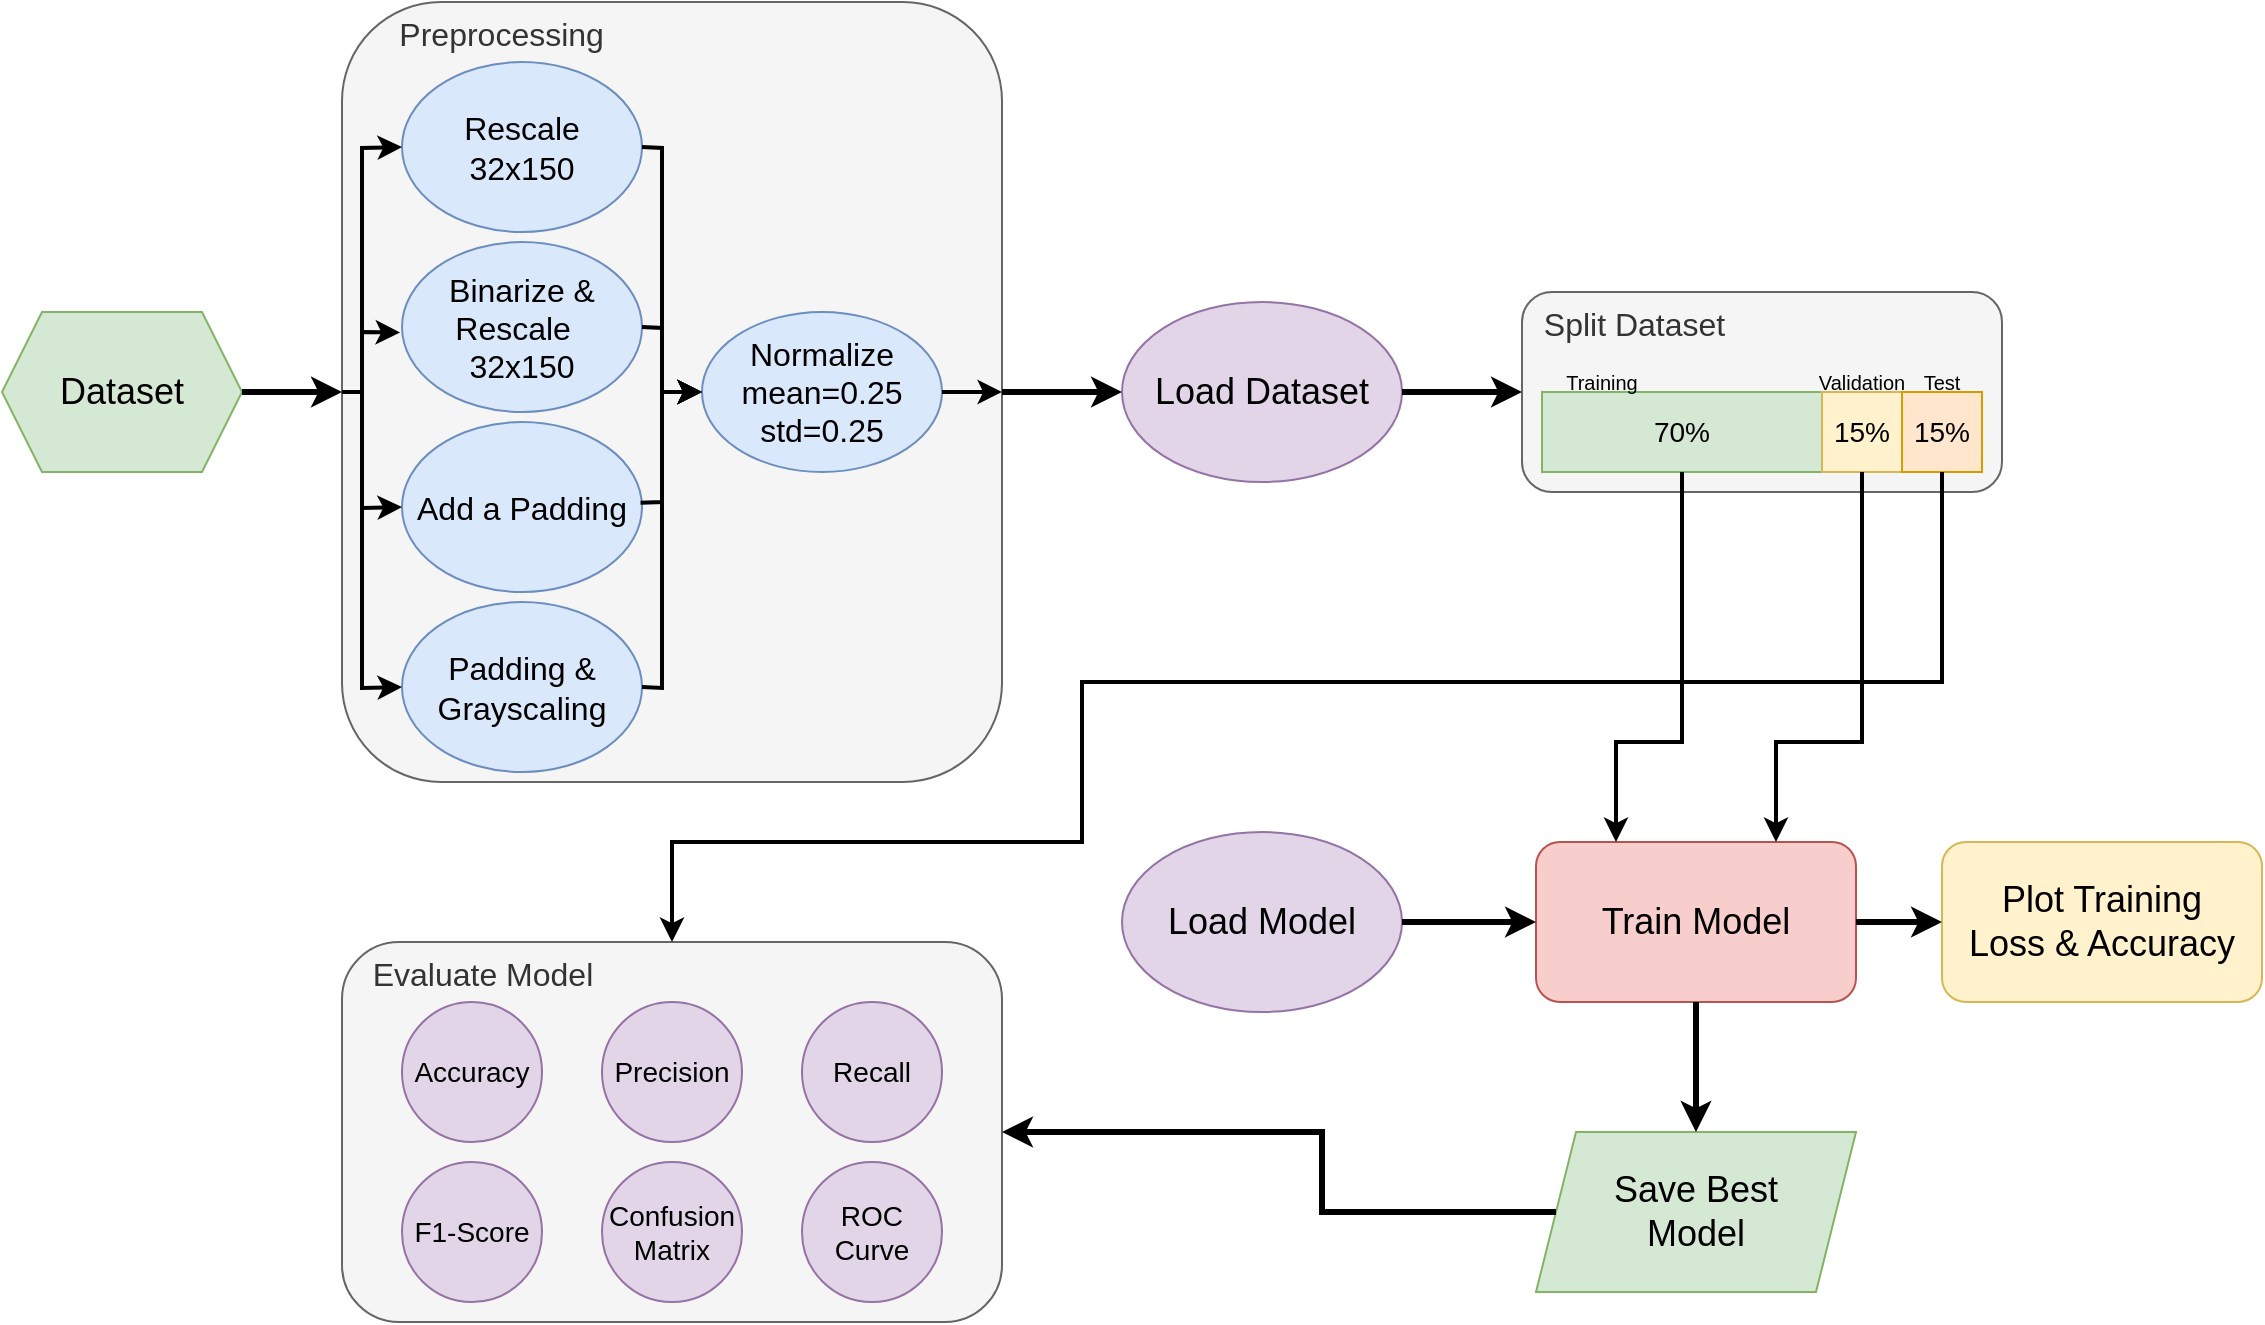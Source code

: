 <mxfile version="24.3.1" type="device">
  <diagram name="Pagina-1" id="tVM9FFdeqambxCKcERLd">
    <mxGraphModel dx="1781" dy="1816" grid="1" gridSize="10" guides="1" tooltips="1" connect="1" arrows="1" fold="1" page="1" pageScale="1" pageWidth="827" pageHeight="1169" math="0" shadow="0">
      <root>
        <mxCell id="0" />
        <mxCell id="1" parent="0" />
        <mxCell id="KEl-r9nibhDkUgPk2lWO-1" value="&amp;nbsp; &amp;nbsp; &amp;nbsp; Preprocessing" style="rounded=1;whiteSpace=wrap;html=1;verticalAlign=top;align=left;fontSize=16;fillColor=#f5f5f5;fontColor=#333333;strokeColor=#666666;" parent="1" vertex="1">
          <mxGeometry x="70" y="-20" width="330" height="390" as="geometry" />
        </mxCell>
        <mxCell id="KEl-r9nibhDkUgPk2lWO-3" value="Dataset" style="shape=hexagon;perimeter=hexagonPerimeter2;whiteSpace=wrap;html=1;fixedSize=1;fontSize=18;fillColor=#d5e8d4;strokeColor=#82b366;" parent="1" vertex="1">
          <mxGeometry x="-100" y="135" width="120" height="80" as="geometry" />
        </mxCell>
        <mxCell id="KEl-r9nibhDkUgPk2lWO-4" value="" style="endArrow=classic;html=1;rounded=0;entryX=0;entryY=0.5;entryDx=0;entryDy=0;exitX=1;exitY=0.5;exitDx=0;exitDy=0;strokeWidth=3;" parent="1" source="KEl-r9nibhDkUgPk2lWO-3" target="KEl-r9nibhDkUgPk2lWO-1" edge="1">
          <mxGeometry width="50" height="50" relative="1" as="geometry">
            <mxPoint x="-20" y="450" as="sourcePoint" />
            <mxPoint x="30" y="400" as="targetPoint" />
          </mxGeometry>
        </mxCell>
        <mxCell id="KEl-r9nibhDkUgPk2lWO-6" value="Normalize&lt;div style=&quot;font-size: 16px;&quot;&gt;mean=0.25&lt;/div&gt;&lt;div style=&quot;font-size: 16px;&quot;&gt;std=0.25&lt;/div&gt;" style="ellipse;whiteSpace=wrap;html=1;fontSize=16;fillColor=#dae8fc;strokeColor=#6c8ebf;" parent="1" vertex="1">
          <mxGeometry x="250" y="135" width="120" height="80" as="geometry" />
        </mxCell>
        <mxCell id="KEl-r9nibhDkUgPk2lWO-11" value="Load Dataset" style="ellipse;whiteSpace=wrap;html=1;fillColor=#e1d5e7;strokeColor=#9673a6;fontSize=18;" parent="1" vertex="1">
          <mxGeometry x="460" y="130" width="140" height="90" as="geometry" />
        </mxCell>
        <mxCell id="KEl-r9nibhDkUgPk2lWO-12" value="" style="endArrow=classic;html=1;rounded=0;exitX=1;exitY=0.5;exitDx=0;exitDy=0;entryX=0;entryY=0.5;entryDx=0;entryDy=0;strokeWidth=3;" parent="1" source="KEl-r9nibhDkUgPk2lWO-1" target="KEl-r9nibhDkUgPk2lWO-11" edge="1">
          <mxGeometry width="50" height="50" relative="1" as="geometry">
            <mxPoint x="390" y="400" as="sourcePoint" />
            <mxPoint x="440" y="350" as="targetPoint" />
          </mxGeometry>
        </mxCell>
        <mxCell id="KEl-r9nibhDkUgPk2lWO-13" value="&amp;nbsp; Split Dataset" style="rounded=1;whiteSpace=wrap;html=1;fillColor=#f5f5f5;fontColor=#333333;strokeColor=#666666;fontSize=16;verticalAlign=top;align=left;" parent="1" vertex="1">
          <mxGeometry x="660" y="125" width="240" height="100" as="geometry" />
        </mxCell>
        <mxCell id="KEl-r9nibhDkUgPk2lWO-15" value="" style="endArrow=classic;html=1;rounded=0;exitX=1;exitY=0.5;exitDx=0;exitDy=0;entryX=0;entryY=0.5;entryDx=0;entryDy=0;strokeWidth=3;" parent="1" source="KEl-r9nibhDkUgPk2lWO-11" target="KEl-r9nibhDkUgPk2lWO-13" edge="1">
          <mxGeometry width="50" height="50" relative="1" as="geometry">
            <mxPoint x="410" y="330" as="sourcePoint" />
            <mxPoint x="490" y="330" as="targetPoint" />
          </mxGeometry>
        </mxCell>
        <mxCell id="KEl-r9nibhDkUgPk2lWO-17" value="" style="rounded=0;whiteSpace=wrap;html=1;fillColor=#d5e8d4;strokeColor=#82b366;" parent="1" vertex="1">
          <mxGeometry x="670" y="175" width="140" height="40" as="geometry" />
        </mxCell>
        <mxCell id="KEl-r9nibhDkUgPk2lWO-18" value="" style="rounded=0;whiteSpace=wrap;html=1;fillColor=#fff2cc;strokeColor=#d6b656;" parent="1" vertex="1">
          <mxGeometry x="810" y="175" width="40" height="40" as="geometry" />
        </mxCell>
        <mxCell id="KEl-r9nibhDkUgPk2lWO-19" value="" style="rounded=0;whiteSpace=wrap;html=1;fillColor=#ffe6cc;strokeColor=#d79b00;" parent="1" vertex="1">
          <mxGeometry x="850" y="175" width="40" height="40" as="geometry" />
        </mxCell>
        <mxCell id="KEl-r9nibhDkUgPk2lWO-20" value="Training" style="text;html=1;align=center;verticalAlign=middle;whiteSpace=wrap;rounded=0;fontSize=10;" parent="1" vertex="1">
          <mxGeometry x="670" y="155" width="60" height="30" as="geometry" />
        </mxCell>
        <mxCell id="KEl-r9nibhDkUgPk2lWO-21" value="Validation" style="text;html=1;align=center;verticalAlign=middle;whiteSpace=wrap;rounded=0;fontSize=10;" parent="1" vertex="1">
          <mxGeometry x="800" y="155" width="60" height="30" as="geometry" />
        </mxCell>
        <mxCell id="KEl-r9nibhDkUgPk2lWO-22" value="Test" style="text;html=1;align=center;verticalAlign=middle;whiteSpace=wrap;rounded=0;fontSize=10;" parent="1" vertex="1">
          <mxGeometry x="840" y="155" width="60" height="30" as="geometry" />
        </mxCell>
        <mxCell id="KEl-r9nibhDkUgPk2lWO-23" value="70%" style="text;html=1;align=center;verticalAlign=middle;whiteSpace=wrap;rounded=0;fontSize=14;" parent="1" vertex="1">
          <mxGeometry x="710" y="180" width="60" height="30" as="geometry" />
        </mxCell>
        <mxCell id="KEl-r9nibhDkUgPk2lWO-24" value="15%" style="text;html=1;align=center;verticalAlign=middle;whiteSpace=wrap;rounded=0;fontSize=14;" parent="1" vertex="1">
          <mxGeometry x="800" y="180" width="60" height="30" as="geometry" />
        </mxCell>
        <mxCell id="KEl-r9nibhDkUgPk2lWO-25" value="15%" style="text;html=1;align=center;verticalAlign=middle;whiteSpace=wrap;rounded=0;fontSize=14;" parent="1" vertex="1">
          <mxGeometry x="840" y="180" width="60" height="30" as="geometry" />
        </mxCell>
        <mxCell id="KEl-r9nibhDkUgPk2lWO-26" value="Load Model" style="ellipse;whiteSpace=wrap;html=1;fillColor=#e1d5e7;strokeColor=#9673a6;fontSize=18;" parent="1" vertex="1">
          <mxGeometry x="460" y="395" width="140" height="90" as="geometry" />
        </mxCell>
        <mxCell id="KEl-r9nibhDkUgPk2lWO-29" value="Train Model" style="rounded=1;whiteSpace=wrap;html=1;fillColor=#f8cecc;strokeColor=#b85450;fontSize=18;" parent="1" vertex="1">
          <mxGeometry x="667" y="400" width="160" height="80" as="geometry" />
        </mxCell>
        <mxCell id="KEl-r9nibhDkUgPk2lWO-30" value="" style="endArrow=classic;html=1;rounded=0;exitX=0.5;exitY=1;exitDx=0;exitDy=0;strokeWidth=2;entryX=0.25;entryY=0;entryDx=0;entryDy=0;" parent="1" source="KEl-r9nibhDkUgPk2lWO-17" target="KEl-r9nibhDkUgPk2lWO-29" edge="1">
          <mxGeometry width="50" height="50" relative="1" as="geometry">
            <mxPoint x="420" y="590" as="sourcePoint" />
            <mxPoint x="500" y="560" as="targetPoint" />
            <Array as="points">
              <mxPoint x="740" y="350" />
              <mxPoint x="707" y="350" />
            </Array>
          </mxGeometry>
        </mxCell>
        <mxCell id="KEl-r9nibhDkUgPk2lWO-31" value="" style="endArrow=classic;html=1;rounded=0;exitX=0.5;exitY=1;exitDx=0;exitDy=0;strokeWidth=2;entryX=0.75;entryY=0;entryDx=0;entryDy=0;" parent="1" source="KEl-r9nibhDkUgPk2lWO-18" target="KEl-r9nibhDkUgPk2lWO-29" edge="1">
          <mxGeometry width="50" height="50" relative="1" as="geometry">
            <mxPoint x="420" y="590" as="sourcePoint" />
            <mxPoint x="550" y="570" as="targetPoint" />
            <Array as="points">
              <mxPoint x="830" y="350" />
              <mxPoint x="787" y="350" />
            </Array>
          </mxGeometry>
        </mxCell>
        <mxCell id="KEl-r9nibhDkUgPk2lWO-32" value="" style="endArrow=classic;html=1;rounded=0;exitX=1;exitY=0.5;exitDx=0;exitDy=0;strokeWidth=3;entryX=0;entryY=0.5;entryDx=0;entryDy=0;" parent="1" source="KEl-r9nibhDkUgPk2lWO-26" target="KEl-r9nibhDkUgPk2lWO-29" edge="1">
          <mxGeometry width="50" height="50" relative="1" as="geometry">
            <mxPoint x="420" y="590" as="sourcePoint" />
            <mxPoint x="430" y="580" as="targetPoint" />
            <Array as="points">
              <mxPoint x="630" y="440" />
            </Array>
          </mxGeometry>
        </mxCell>
        <mxCell id="KEl-r9nibhDkUgPk2lWO-33" value="Save Best&lt;div style=&quot;font-size: 18px;&quot;&gt;Model&lt;/div&gt;" style="shape=parallelogram;perimeter=parallelogramPerimeter;whiteSpace=wrap;html=1;fixedSize=1;fillColor=#d5e8d4;strokeColor=#82b366;fontSize=18;" parent="1" vertex="1">
          <mxGeometry x="667" y="545" width="160" height="80" as="geometry" />
        </mxCell>
        <mxCell id="KEl-r9nibhDkUgPk2lWO-34" value="" style="endArrow=classic;html=1;rounded=0;exitX=0.5;exitY=1;exitDx=0;exitDy=0;entryX=0.5;entryY=0;entryDx=0;entryDy=0;strokeWidth=3;" parent="1" source="KEl-r9nibhDkUgPk2lWO-29" target="KEl-r9nibhDkUgPk2lWO-33" edge="1">
          <mxGeometry width="50" height="50" relative="1" as="geometry">
            <mxPoint x="320" y="720" as="sourcePoint" />
            <mxPoint x="370" y="670" as="targetPoint" />
          </mxGeometry>
        </mxCell>
        <mxCell id="KEl-r9nibhDkUgPk2lWO-35" value="Plot Training&lt;div style=&quot;font-size: 18px;&quot;&gt;Loss &amp;amp; Accuracy&lt;/div&gt;" style="rounded=1;whiteSpace=wrap;html=1;fillColor=#fff2cc;strokeColor=#d6b656;fontSize=18;" parent="1" vertex="1">
          <mxGeometry x="870" y="400" width="160" height="80" as="geometry" />
        </mxCell>
        <mxCell id="KEl-r9nibhDkUgPk2lWO-36" value="" style="endArrow=classic;html=1;rounded=0;exitX=1;exitY=0.5;exitDx=0;exitDy=0;entryX=0;entryY=0.5;entryDx=0;entryDy=0;strokeWidth=3;" parent="1" source="KEl-r9nibhDkUgPk2lWO-29" target="KEl-r9nibhDkUgPk2lWO-35" edge="1">
          <mxGeometry width="50" height="50" relative="1" as="geometry">
            <mxPoint x="500" y="640" as="sourcePoint" />
            <mxPoint x="550" y="590" as="targetPoint" />
          </mxGeometry>
        </mxCell>
        <mxCell id="KEl-r9nibhDkUgPk2lWO-37" value="&amp;nbsp; &amp;nbsp;Evaluate Model" style="rounded=1;whiteSpace=wrap;html=1;verticalAlign=top;align=left;fontSize=16;fillColor=#f5f5f5;fontColor=#333333;strokeColor=#666666;" parent="1" vertex="1">
          <mxGeometry x="70" y="450" width="330" height="190" as="geometry" />
        </mxCell>
        <mxCell id="KEl-r9nibhDkUgPk2lWO-38" value="Accuracy" style="ellipse;whiteSpace=wrap;html=1;aspect=fixed;fillColor=#e1d5e7;strokeColor=#9673a6;fontSize=14;" parent="1" vertex="1">
          <mxGeometry x="100" y="480" width="70" height="70" as="geometry" />
        </mxCell>
        <mxCell id="KEl-r9nibhDkUgPk2lWO-39" value="Precision" style="ellipse;whiteSpace=wrap;html=1;aspect=fixed;fillColor=#e1d5e7;strokeColor=#9673a6;fontSize=14;" parent="1" vertex="1">
          <mxGeometry x="200" y="480" width="70" height="70" as="geometry" />
        </mxCell>
        <mxCell id="KEl-r9nibhDkUgPk2lWO-40" value="Recall" style="ellipse;whiteSpace=wrap;html=1;aspect=fixed;fillColor=#e1d5e7;strokeColor=#9673a6;fontSize=14;" parent="1" vertex="1">
          <mxGeometry x="300" y="480" width="70" height="70" as="geometry" />
        </mxCell>
        <mxCell id="KEl-r9nibhDkUgPk2lWO-41" value="F1-Score" style="ellipse;whiteSpace=wrap;html=1;aspect=fixed;fillColor=#e1d5e7;strokeColor=#9673a6;fontSize=14;" parent="1" vertex="1">
          <mxGeometry x="100" y="560" width="70" height="70" as="geometry" />
        </mxCell>
        <mxCell id="KEl-r9nibhDkUgPk2lWO-42" value="Confusion&lt;div&gt;Matrix&lt;/div&gt;" style="ellipse;whiteSpace=wrap;html=1;aspect=fixed;fillColor=#e1d5e7;strokeColor=#9673a6;fontSize=14;" parent="1" vertex="1">
          <mxGeometry x="200" y="560" width="70" height="70" as="geometry" />
        </mxCell>
        <mxCell id="KEl-r9nibhDkUgPk2lWO-43" value="ROC&lt;div&gt;Curve&lt;/div&gt;" style="ellipse;whiteSpace=wrap;html=1;aspect=fixed;fillColor=#e1d5e7;strokeColor=#9673a6;fontSize=14;" parent="1" vertex="1">
          <mxGeometry x="300" y="560" width="70" height="70" as="geometry" />
        </mxCell>
        <mxCell id="KEl-r9nibhDkUgPk2lWO-44" value="" style="endArrow=classic;html=1;rounded=0;exitX=0;exitY=0.5;exitDx=0;exitDy=0;entryX=1;entryY=0.5;entryDx=0;entryDy=0;strokeWidth=3;" parent="1" source="KEl-r9nibhDkUgPk2lWO-33" target="KEl-r9nibhDkUgPk2lWO-37" edge="1">
          <mxGeometry width="50" height="50" relative="1" as="geometry">
            <mxPoint x="410" y="1000" as="sourcePoint" />
            <mxPoint x="460" y="950" as="targetPoint" />
            <Array as="points">
              <mxPoint x="560" y="585" />
              <mxPoint x="560" y="545" />
            </Array>
          </mxGeometry>
        </mxCell>
        <mxCell id="KEl-r9nibhDkUgPk2lWO-45" value="" style="endArrow=classic;html=1;rounded=0;entryX=0.5;entryY=0;entryDx=0;entryDy=0;exitX=0.5;exitY=1;exitDx=0;exitDy=0;strokeWidth=2;" parent="1" source="KEl-r9nibhDkUgPk2lWO-19" target="KEl-r9nibhDkUgPk2lWO-37" edge="1">
          <mxGeometry width="50" height="50" relative="1" as="geometry">
            <mxPoint x="440" y="750" as="sourcePoint" />
            <mxPoint x="490" y="700" as="targetPoint" />
            <Array as="points">
              <mxPoint x="870" y="320" />
              <mxPoint x="660" y="320" />
              <mxPoint x="590" y="320" />
              <mxPoint x="440" y="320" />
              <mxPoint x="440" y="400" />
              <mxPoint x="235" y="400" />
            </Array>
          </mxGeometry>
        </mxCell>
        <mxCell id="7gyYzMsaPNINdJYTa8fV-2" value="Add a Padding" style="ellipse;whiteSpace=wrap;html=1;fontSize=16;fillColor=#dae8fc;strokeColor=#6c8ebf;" parent="1" vertex="1">
          <mxGeometry x="100" y="190" width="120" height="85" as="geometry" />
        </mxCell>
        <mxCell id="7gyYzMsaPNINdJYTa8fV-5" value="" style="endArrow=classic;html=1;rounded=0;exitX=1;exitY=0.5;exitDx=0;exitDy=0;entryX=1;entryY=0.5;entryDx=0;entryDy=0;strokeWidth=2;" parent="1" source="KEl-r9nibhDkUgPk2lWO-6" target="KEl-r9nibhDkUgPk2lWO-1" edge="1">
          <mxGeometry width="50" height="50" relative="1" as="geometry">
            <mxPoint x="290" y="270" as="sourcePoint" />
            <mxPoint x="340" y="220" as="targetPoint" />
          </mxGeometry>
        </mxCell>
        <mxCell id="KdMWfBK02SGxzwWnCHMf-2" value="Binarize &amp;amp; Rescale &amp;nbsp; 32x150" style="ellipse;whiteSpace=wrap;html=1;fontSize=16;fillColor=#dae8fc;strokeColor=#6c8ebf;" parent="1" vertex="1">
          <mxGeometry x="100" y="100" width="120" height="85" as="geometry" />
        </mxCell>
        <mxCell id="X7_vTrXZUGGP4H5kCMNm-1" value="Rescale&lt;div style=&quot;font-size: 16px;&quot;&gt;32x150&lt;/div&gt;" style="ellipse;whiteSpace=wrap;html=1;fontSize=16;fillColor=#dae8fc;strokeColor=#6c8ebf;" parent="1" vertex="1">
          <mxGeometry x="100" y="10" width="120" height="85" as="geometry" />
        </mxCell>
        <mxCell id="X7_vTrXZUGGP4H5kCMNm-2" value="Padding &amp;amp; Grayscaling" style="ellipse;whiteSpace=wrap;html=1;fontSize=16;fillColor=#dae8fc;strokeColor=#6c8ebf;" parent="1" vertex="1">
          <mxGeometry x="100" y="280" width="120" height="85" as="geometry" />
        </mxCell>
        <mxCell id="xJ9ZIoOYenV-_z9n9KqJ-1" value="" style="endArrow=classic;html=1;rounded=0;exitX=0;exitY=0.5;exitDx=0;exitDy=0;entryX=0;entryY=0.5;entryDx=0;entryDy=0;strokeWidth=2;" parent="1" source="KEl-r9nibhDkUgPk2lWO-1" target="X7_vTrXZUGGP4H5kCMNm-1" edge="1">
          <mxGeometry width="50" height="50" relative="1" as="geometry">
            <mxPoint x="90" y="210" as="sourcePoint" />
            <mxPoint x="140" y="160" as="targetPoint" />
            <Array as="points">
              <mxPoint x="80" y="175" />
              <mxPoint x="80" y="53" />
            </Array>
          </mxGeometry>
        </mxCell>
        <mxCell id="xJ9ZIoOYenV-_z9n9KqJ-3" value="" style="endArrow=classic;html=1;rounded=0;exitX=0;exitY=0.5;exitDx=0;exitDy=0;entryX=-0.008;entryY=0.533;entryDx=0;entryDy=0;entryPerimeter=0;strokeWidth=2;" parent="1" source="KEl-r9nibhDkUgPk2lWO-1" target="KdMWfBK02SGxzwWnCHMf-2" edge="1">
          <mxGeometry width="50" height="50" relative="1" as="geometry">
            <mxPoint x="80" y="170" as="sourcePoint" />
            <mxPoint x="130" y="120" as="targetPoint" />
            <Array as="points">
              <mxPoint x="80" y="175" />
              <mxPoint x="80" y="145" />
            </Array>
          </mxGeometry>
        </mxCell>
        <mxCell id="xJ9ZIoOYenV-_z9n9KqJ-4" value="" style="endArrow=classic;html=1;rounded=0;exitX=0;exitY=0.5;exitDx=0;exitDy=0;entryX=0;entryY=0.5;entryDx=0;entryDy=0;strokeWidth=2;" parent="1" source="KEl-r9nibhDkUgPk2lWO-1" target="7gyYzMsaPNINdJYTa8fV-2" edge="1">
          <mxGeometry width="50" height="50" relative="1" as="geometry">
            <mxPoint x="80" y="230" as="sourcePoint" />
            <mxPoint x="130" y="180" as="targetPoint" />
            <Array as="points">
              <mxPoint x="80" y="175" />
              <mxPoint x="80" y="233" />
            </Array>
          </mxGeometry>
        </mxCell>
        <mxCell id="xJ9ZIoOYenV-_z9n9KqJ-5" value="" style="endArrow=classic;html=1;rounded=0;exitX=0;exitY=0.5;exitDx=0;exitDy=0;entryX=0;entryY=0.5;entryDx=0;entryDy=0;strokeWidth=2;" parent="1" source="KEl-r9nibhDkUgPk2lWO-1" target="X7_vTrXZUGGP4H5kCMNm-2" edge="1">
          <mxGeometry width="50" height="50" relative="1" as="geometry">
            <mxPoint x="80" y="280" as="sourcePoint" />
            <mxPoint x="130" y="230" as="targetPoint" />
            <Array as="points">
              <mxPoint x="80" y="175" />
              <mxPoint x="80" y="323" />
            </Array>
          </mxGeometry>
        </mxCell>
        <mxCell id="xJ9ZIoOYenV-_z9n9KqJ-6" value="" style="endArrow=classic;html=1;rounded=0;exitX=1;exitY=0.5;exitDx=0;exitDy=0;entryX=0;entryY=0.5;entryDx=0;entryDy=0;strokeWidth=2;" parent="1" source="X7_vTrXZUGGP4H5kCMNm-1" target="KEl-r9nibhDkUgPk2lWO-6" edge="1">
          <mxGeometry width="50" height="50" relative="1" as="geometry">
            <mxPoint x="160" y="180" as="sourcePoint" />
            <mxPoint x="210" y="130" as="targetPoint" />
            <Array as="points">
              <mxPoint x="230" y="53" />
              <mxPoint x="230" y="175" />
            </Array>
          </mxGeometry>
        </mxCell>
        <mxCell id="xJ9ZIoOYenV-_z9n9KqJ-7" value="" style="endArrow=classic;html=1;rounded=0;exitX=1;exitY=0.5;exitDx=0;exitDy=0;entryX=0;entryY=0.5;entryDx=0;entryDy=0;strokeWidth=2;" parent="1" source="KdMWfBK02SGxzwWnCHMf-2" target="KEl-r9nibhDkUgPk2lWO-6" edge="1">
          <mxGeometry width="50" height="50" relative="1" as="geometry">
            <mxPoint x="180" y="160" as="sourcePoint" />
            <mxPoint x="230" y="110" as="targetPoint" />
            <Array as="points">
              <mxPoint x="230" y="143" />
              <mxPoint x="230" y="175" />
            </Array>
          </mxGeometry>
        </mxCell>
        <mxCell id="xJ9ZIoOYenV-_z9n9KqJ-8" value="" style="endArrow=classic;html=1;rounded=0;exitX=0.994;exitY=0.475;exitDx=0;exitDy=0;exitPerimeter=0;entryX=0;entryY=0.5;entryDx=0;entryDy=0;strokeWidth=2;" parent="1" source="7gyYzMsaPNINdJYTa8fV-2" target="KEl-r9nibhDkUgPk2lWO-6" edge="1">
          <mxGeometry width="50" height="50" relative="1" as="geometry">
            <mxPoint x="180" y="230" as="sourcePoint" />
            <mxPoint x="230" y="180" as="targetPoint" />
            <Array as="points">
              <mxPoint x="230" y="230" />
              <mxPoint x="230" y="175" />
            </Array>
          </mxGeometry>
        </mxCell>
        <mxCell id="xJ9ZIoOYenV-_z9n9KqJ-9" value="" style="endArrow=classic;html=1;rounded=0;exitX=1;exitY=0.5;exitDx=0;exitDy=0;entryX=0;entryY=0.5;entryDx=0;entryDy=0;strokeWidth=2;" parent="1" source="X7_vTrXZUGGP4H5kCMNm-2" target="KEl-r9nibhDkUgPk2lWO-6" edge="1">
          <mxGeometry width="50" height="50" relative="1" as="geometry">
            <mxPoint x="180" y="250" as="sourcePoint" />
            <mxPoint x="230" y="200" as="targetPoint" />
            <Array as="points">
              <mxPoint x="230" y="323" />
              <mxPoint x="230" y="175" />
            </Array>
          </mxGeometry>
        </mxCell>
      </root>
    </mxGraphModel>
  </diagram>
</mxfile>
